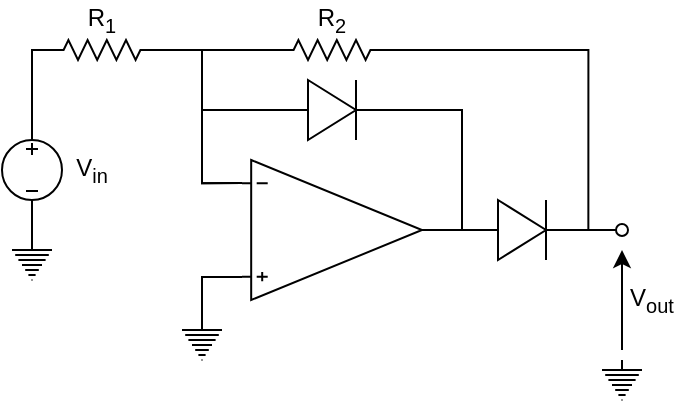 <mxfile version="20.7.4" type="device"><diagram id="U4QUpjkUFFssHM5tpskY" name="Page-1"><mxGraphModel dx="446" dy="338" grid="1" gridSize="10" guides="1" tooltips="1" connect="1" arrows="1" fold="1" page="1" pageScale="1" pageWidth="827" pageHeight="1169" math="0" shadow="0"><root><mxCell id="0"/><mxCell id="1" parent="0"/><mxCell id="NHpGyoRGGzYwKib_UbmW-23" style="edgeStyle=orthogonalEdgeStyle;rounded=0;orthogonalLoop=1;jettySize=auto;html=1;exitX=0;exitY=0.5;exitDx=0;exitDy=0;exitPerimeter=0;entryX=0;entryY=0.165;entryDx=0;entryDy=0;entryPerimeter=0;fontSize=12;startArrow=none;startFill=0;endArrow=none;endFill=0;" edge="1" parent="1" source="NHpGyoRGGzYwKib_UbmW-1" target="NHpGyoRGGzYwKib_UbmW-3"><mxGeometry relative="1" as="geometry"><Array as="points"><mxPoint x="310" y="425"/><mxPoint x="310" y="462"/></Array></mxGeometry></mxCell><mxCell id="NHpGyoRGGzYwKib_UbmW-25" style="edgeStyle=orthogonalEdgeStyle;rounded=0;orthogonalLoop=1;jettySize=auto;html=1;exitX=1;exitY=0.5;exitDx=0;exitDy=0;exitPerimeter=0;entryX=1;entryY=0.5;entryDx=0;entryDy=0;entryPerimeter=0;fontSize=12;startArrow=none;startFill=0;endArrow=none;endFill=0;" edge="1" parent="1" source="NHpGyoRGGzYwKib_UbmW-1" target="NHpGyoRGGzYwKib_UbmW-3"><mxGeometry relative="1" as="geometry"/></mxCell><mxCell id="NHpGyoRGGzYwKib_UbmW-1" value="" style="pointerEvents=1;verticalLabelPosition=bottom;shadow=0;dashed=0;align=center;html=1;verticalAlign=top;shape=mxgraph.electrical.diodes.diode;rotation=0;" vertex="1" parent="1"><mxGeometry x="345" y="410" width="60" height="30" as="geometry"/></mxCell><mxCell id="NHpGyoRGGzYwKib_UbmW-2" value="" style="pointerEvents=1;verticalLabelPosition=bottom;shadow=0;dashed=0;align=center;html=1;verticalAlign=top;shape=mxgraph.electrical.signal_sources.protective_earth;strokeColor=default;" vertex="1" parent="1"><mxGeometry x="300" y="530" width="20" height="20" as="geometry"/></mxCell><mxCell id="NHpGyoRGGzYwKib_UbmW-4" style="edgeStyle=orthogonalEdgeStyle;rounded=0;orthogonalLoop=1;jettySize=auto;html=1;exitX=0;exitY=0.835;exitDx=0;exitDy=0;exitPerimeter=0;entryX=0.5;entryY=0;entryDx=0;entryDy=0;entryPerimeter=0;fontSize=12;endArrow=none;endFill=0;" edge="1" parent="1" source="NHpGyoRGGzYwKib_UbmW-3" target="NHpGyoRGGzYwKib_UbmW-2"><mxGeometry relative="1" as="geometry"/></mxCell><mxCell id="NHpGyoRGGzYwKib_UbmW-22" style="rounded=0;orthogonalLoop=1;jettySize=auto;html=1;exitX=0;exitY=0.165;exitDx=0;exitDy=0;exitPerimeter=0;fontSize=12;startArrow=none;startFill=0;endArrow=none;endFill=0;edgeStyle=orthogonalEdgeStyle;entryX=0;entryY=0.5;entryDx=0;entryDy=0;entryPerimeter=0;" edge="1" parent="1" source="NHpGyoRGGzYwKib_UbmW-3" target="NHpGyoRGGzYwKib_UbmW-20"><mxGeometry relative="1" as="geometry"><mxPoint x="320" y="394" as="targetPoint"/></mxGeometry></mxCell><mxCell id="NHpGyoRGGzYwKib_UbmW-3" value="" style="verticalLabelPosition=bottom;shadow=0;dashed=0;align=center;html=1;verticalAlign=top;shape=stencil(pVbRboMwDPyaPK4iSUvpY8e2131DStMRNSQopO329zMEtoZCREFCSD7D3WHHFoimVc5KjkjEqpJnFtE3RMiVGcEOEmACmdyBu8iFihXcIZ8lN8wKrZgEfF+UcMfuocoafeY3cbTt20Ll3AjrsreWMalD+o6iPYD1RdNMKwU+gLTyMnd54GZCWc+KUC+OGiyJgltuHN56/vainzZa4XjjEEQ+nlND5HWGXkLn6emLnaCGe2rztACG3kk85fNWMSb9kuIlqmSmarIbVqUpIGNHiqYHlp2/jL6o46DXktWn9yHRpQt95f+2Nr6lUBU6AinUHYGbhj+GdbB9wxS+h90kE5nUFQ80DPCHOjToSPFoetKGB6p6ElK69RBQfar0/pjhxYWbxhDysF3sYRqD7yHuFWJS/4MUMQ1vkWGSZHE/8HpxQ5LFDemZmNMR7O/kLZnhokeRhPfr0Lh2udGpa157GNsGdb8HDfAL);strokeColor=default;fontSize=12;strokeWidth=1;" vertex="1" parent="1"><mxGeometry x="330" y="450" width="90" height="70" as="geometry"/></mxCell><mxCell id="NHpGyoRGGzYwKib_UbmW-8" style="edgeStyle=orthogonalEdgeStyle;rounded=0;orthogonalLoop=1;jettySize=auto;html=1;exitX=1;exitY=0.5;exitDx=0;exitDy=0;exitPerimeter=0;fontSize=12;endArrow=none;endFill=0;" edge="1" parent="1" source="NHpGyoRGGzYwKib_UbmW-7"><mxGeometry relative="1" as="geometry"><mxPoint x="320" y="395.143" as="targetPoint"/></mxGeometry></mxCell><mxCell id="NHpGyoRGGzYwKib_UbmW-7" value="" style="pointerEvents=1;verticalLabelPosition=bottom;shadow=0;dashed=0;align=center;html=1;verticalAlign=top;shape=mxgraph.electrical.resistors.resistor_2;strokeColor=default;strokeWidth=1;fontSize=12;" vertex="1" parent="1"><mxGeometry x="230" y="390" width="60" height="10" as="geometry"/></mxCell><mxCell id="NHpGyoRGGzYwKib_UbmW-10" style="edgeStyle=orthogonalEdgeStyle;rounded=0;orthogonalLoop=1;jettySize=auto;html=1;exitX=0.5;exitY=0;exitDx=0;exitDy=0;exitPerimeter=0;entryX=0;entryY=0.5;entryDx=0;entryDy=0;entryPerimeter=0;fontSize=12;endArrow=none;endFill=0;" edge="1" parent="1" source="NHpGyoRGGzYwKib_UbmW-9" target="NHpGyoRGGzYwKib_UbmW-7"><mxGeometry relative="1" as="geometry"><Array as="points"><mxPoint x="225" y="395"/></Array></mxGeometry></mxCell><mxCell id="NHpGyoRGGzYwKib_UbmW-12" style="edgeStyle=orthogonalEdgeStyle;rounded=0;orthogonalLoop=1;jettySize=auto;html=1;exitX=0.5;exitY=1;exitDx=0;exitDy=0;exitPerimeter=0;entryX=0.5;entryY=0;entryDx=0;entryDy=0;entryPerimeter=0;fontSize=12;endArrow=none;endFill=0;" edge="1" parent="1" source="NHpGyoRGGzYwKib_UbmW-9" target="NHpGyoRGGzYwKib_UbmW-11"><mxGeometry relative="1" as="geometry"/></mxCell><mxCell id="NHpGyoRGGzYwKib_UbmW-9" value="" style="pointerEvents=1;verticalLabelPosition=bottom;shadow=0;dashed=0;align=center;html=1;verticalAlign=top;shape=mxgraph.electrical.signal_sources.source;aspect=fixed;points=[[0.5,0,0],[1,0.5,0],[0.5,1,0],[0,0.5,0]];elSignalType=dc3;strokeColor=default;strokeWidth=1;fontSize=12;" vertex="1" parent="1"><mxGeometry x="210" y="440" width="30" height="30" as="geometry"/></mxCell><mxCell id="NHpGyoRGGzYwKib_UbmW-11" value="" style="pointerEvents=1;verticalLabelPosition=bottom;shadow=0;dashed=0;align=center;html=1;verticalAlign=top;shape=mxgraph.electrical.signal_sources.protective_earth;strokeColor=default;" vertex="1" parent="1"><mxGeometry x="215" y="490" width="20" height="20" as="geometry"/></mxCell><mxCell id="NHpGyoRGGzYwKib_UbmW-13" value="R&lt;sub&gt;1&lt;/sub&gt;" style="text;html=1;strokeColor=none;fillColor=none;align=center;verticalAlign=middle;whiteSpace=wrap;rounded=0;strokeWidth=1;fontSize=12;" vertex="1" parent="1"><mxGeometry x="240" y="370" width="40" height="20" as="geometry"/></mxCell><mxCell id="NHpGyoRGGzYwKib_UbmW-14" value="V&lt;sub&gt;in&lt;/sub&gt;" style="text;html=1;strokeColor=none;fillColor=none;align=center;verticalAlign=middle;whiteSpace=wrap;rounded=0;strokeWidth=1;fontSize=12;" vertex="1" parent="1"><mxGeometry x="240" y="440" width="30" height="30" as="geometry"/></mxCell><mxCell id="NHpGyoRGGzYwKib_UbmW-15" value="" style="endArrow=classic;html=1;rounded=0;fontSize=12;" edge="1" parent="1"><mxGeometry width="50" height="50" relative="1" as="geometry"><mxPoint x="520" y="545" as="sourcePoint"/><mxPoint x="520" y="495" as="targetPoint"/></mxGeometry></mxCell><mxCell id="NHpGyoRGGzYwKib_UbmW-16" value="" style="pointerEvents=1;verticalLabelPosition=bottom;shadow=0;dashed=0;align=center;html=1;verticalAlign=top;shape=mxgraph.electrical.signal_sources.protective_earth;strokeColor=default;" vertex="1" parent="1"><mxGeometry x="510" y="550" width="20" height="20" as="geometry"/></mxCell><mxCell id="NHpGyoRGGzYwKib_UbmW-18" value="V&lt;sub&gt;out&lt;/sub&gt;" style="text;html=1;strokeColor=none;fillColor=none;align=center;verticalAlign=middle;whiteSpace=wrap;rounded=0;strokeWidth=1;fontSize=12;" vertex="1" parent="1"><mxGeometry x="520" y="510" width="30" height="20" as="geometry"/></mxCell><mxCell id="NHpGyoRGGzYwKib_UbmW-24" style="edgeStyle=orthogonalEdgeStyle;rounded=0;orthogonalLoop=1;jettySize=auto;html=1;exitX=0;exitY=0.5;exitDx=0;exitDy=0;exitPerimeter=0;entryX=1;entryY=0.5;entryDx=0;entryDy=0;entryPerimeter=0;fontSize=12;startArrow=none;startFill=0;endArrow=none;endFill=0;" edge="1" parent="1" source="NHpGyoRGGzYwKib_UbmW-19" target="NHpGyoRGGzYwKib_UbmW-3"><mxGeometry relative="1" as="geometry"/></mxCell><mxCell id="NHpGyoRGGzYwKib_UbmW-26" style="edgeStyle=orthogonalEdgeStyle;rounded=0;orthogonalLoop=1;jettySize=auto;html=1;exitX=1;exitY=0.5;exitDx=0;exitDy=0;exitPerimeter=0;fontSize=12;startArrow=none;startFill=0;endArrow=oval;endFill=0;" edge="1" parent="1" source="NHpGyoRGGzYwKib_UbmW-19"><mxGeometry relative="1" as="geometry"><mxPoint x="520" y="484.923" as="targetPoint"/></mxGeometry></mxCell><mxCell id="NHpGyoRGGzYwKib_UbmW-19" value="" style="pointerEvents=1;verticalLabelPosition=bottom;shadow=0;dashed=0;align=center;html=1;verticalAlign=top;shape=mxgraph.electrical.diodes.diode;rotation=0;" vertex="1" parent="1"><mxGeometry x="440" y="470" width="60" height="30" as="geometry"/></mxCell><mxCell id="NHpGyoRGGzYwKib_UbmW-27" style="edgeStyle=orthogonalEdgeStyle;rounded=0;orthogonalLoop=1;jettySize=auto;html=1;exitX=1;exitY=0.5;exitDx=0;exitDy=0;exitPerimeter=0;entryX=1.053;entryY=0.493;entryDx=0;entryDy=0;entryPerimeter=0;fontSize=12;startArrow=none;startFill=0;endArrow=none;endFill=0;" edge="1" parent="1" source="NHpGyoRGGzYwKib_UbmW-20" target="NHpGyoRGGzYwKib_UbmW-19"><mxGeometry relative="1" as="geometry"/></mxCell><mxCell id="NHpGyoRGGzYwKib_UbmW-20" value="" style="pointerEvents=1;verticalLabelPosition=bottom;shadow=0;dashed=0;align=center;html=1;verticalAlign=top;shape=mxgraph.electrical.resistors.resistor_2;strokeColor=default;strokeWidth=1;fontSize=12;" vertex="1" parent="1"><mxGeometry x="345" y="390" width="60" height="10" as="geometry"/></mxCell><mxCell id="NHpGyoRGGzYwKib_UbmW-21" value="R&lt;sub&gt;2&lt;/sub&gt;" style="text;html=1;strokeColor=none;fillColor=none;align=center;verticalAlign=middle;whiteSpace=wrap;rounded=0;strokeWidth=1;fontSize=12;" vertex="1" parent="1"><mxGeometry x="355" y="370" width="40" height="20" as="geometry"/></mxCell></root></mxGraphModel></diagram></mxfile>